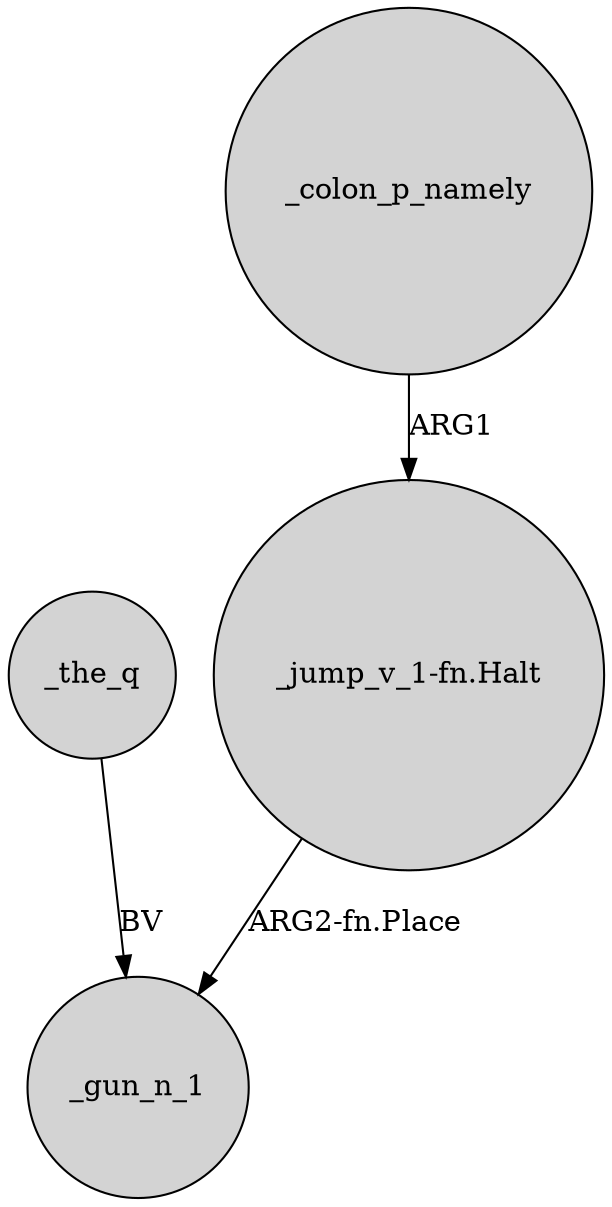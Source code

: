digraph {
	node [shape=circle style=filled]
	"_jump_v_1-fn.Halt" -> _gun_n_1 [label="ARG2-fn.Place"]
	_colon_p_namely -> "_jump_v_1-fn.Halt" [label=ARG1]
	_the_q -> _gun_n_1 [label=BV]
}
